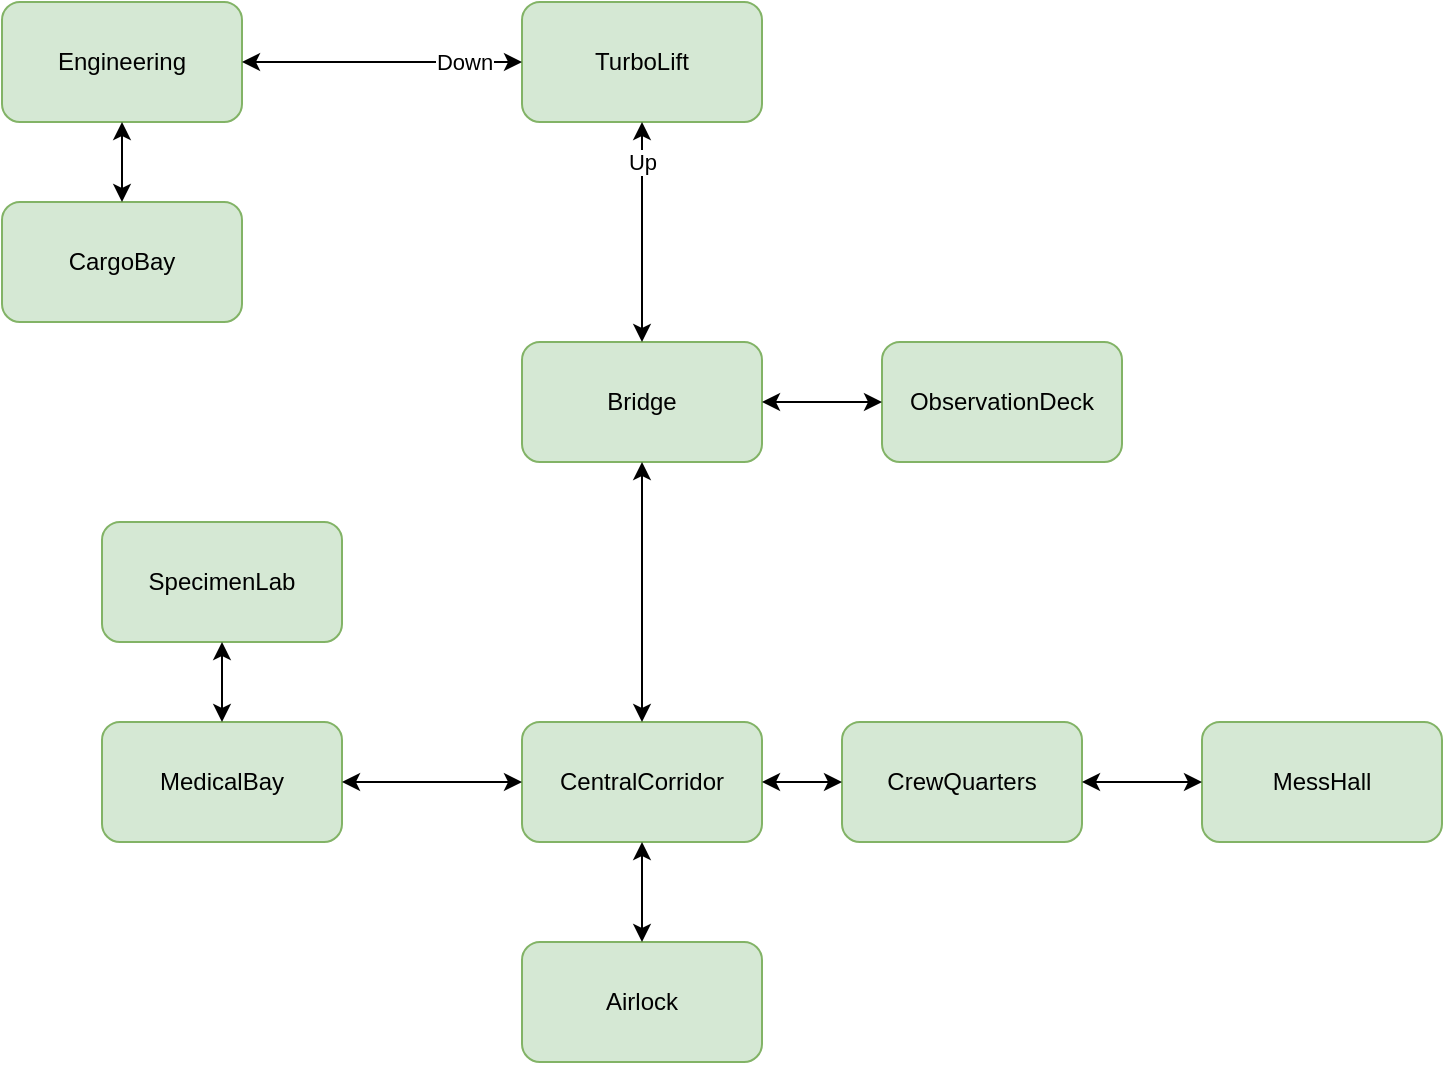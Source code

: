 <mxfile version="28.2.5">
  <diagram name="Page-1" id="mMH29qzSpOHsEvKdfvnT">
    <mxGraphModel dx="719" dy="432" grid="1" gridSize="10" guides="1" tooltips="1" connect="1" arrows="1" fold="1" page="1" pageScale="1" pageWidth="1100" pageHeight="850" math="0" shadow="0">
      <root>
        <mxCell id="0" />
        <mxCell id="1" parent="0" />
        <mxCell id="GrKs_8fvYGq2TnjDzFB3-1" value="Airlock" style="rounded=1;whiteSpace=wrap;html=1;fillColor=#d5e8d4;strokeColor=#82b366;" vertex="1" parent="1">
          <mxGeometry x="810" y="600" width="120" height="60" as="geometry" />
        </mxCell>
        <mxCell id="GrKs_8fvYGq2TnjDzFB3-2" value="CentralCorridor" style="rounded=1;whiteSpace=wrap;html=1;fillColor=#d5e8d4;strokeColor=#82b366;" vertex="1" parent="1">
          <mxGeometry x="810" y="490" width="120" height="60" as="geometry" />
        </mxCell>
        <mxCell id="GrKs_8fvYGq2TnjDzFB3-19" value="" style="endArrow=classic;startArrow=classic;html=1;rounded=0;" edge="1" parent="1" source="GrKs_8fvYGq2TnjDzFB3-1" target="GrKs_8fvYGq2TnjDzFB3-2">
          <mxGeometry width="50" height="50" relative="1" as="geometry">
            <mxPoint x="1330" y="520" as="sourcePoint" />
            <mxPoint x="1380" y="470" as="targetPoint" />
          </mxGeometry>
        </mxCell>
        <mxCell id="GrKs_8fvYGq2TnjDzFB3-22" value="Bridge" style="rounded=1;whiteSpace=wrap;html=1;fillColor=#d5e8d4;strokeColor=#82b366;" vertex="1" parent="1">
          <mxGeometry x="810" y="300" width="120" height="60" as="geometry" />
        </mxCell>
        <mxCell id="GrKs_8fvYGq2TnjDzFB3-23" value="CrewQuarters" style="rounded=1;whiteSpace=wrap;html=1;fillColor=#d5e8d4;strokeColor=#82b366;" vertex="1" parent="1">
          <mxGeometry x="970" y="490" width="120" height="60" as="geometry" />
        </mxCell>
        <mxCell id="GrKs_8fvYGq2TnjDzFB3-24" value="MedicalBay" style="rounded=1;whiteSpace=wrap;html=1;fillColor=#d5e8d4;strokeColor=#82b366;" vertex="1" parent="1">
          <mxGeometry x="600" y="490" width="120" height="60" as="geometry" />
        </mxCell>
        <mxCell id="GrKs_8fvYGq2TnjDzFB3-25" value="ObservationDeck" style="rounded=1;whiteSpace=wrap;html=1;fillColor=#d5e8d4;strokeColor=#82b366;" vertex="1" parent="1">
          <mxGeometry x="990" y="300" width="120" height="60" as="geometry" />
        </mxCell>
        <mxCell id="GrKs_8fvYGq2TnjDzFB3-26" value="" style="endArrow=classic;startArrow=classic;html=1;rounded=0;" edge="1" parent="1" source="GrKs_8fvYGq2TnjDzFB3-2" target="GrKs_8fvYGq2TnjDzFB3-22">
          <mxGeometry width="50" height="50" relative="1" as="geometry">
            <mxPoint x="1190" y="455" as="sourcePoint" />
            <mxPoint x="1240" y="405" as="targetPoint" />
          </mxGeometry>
        </mxCell>
        <mxCell id="GrKs_8fvYGq2TnjDzFB3-28" value="" style="endArrow=classic;startArrow=classic;html=1;rounded=0;" edge="1" parent="1" source="GrKs_8fvYGq2TnjDzFB3-2" target="GrKs_8fvYGq2TnjDzFB3-23">
          <mxGeometry width="50" height="50" relative="1" as="geometry">
            <mxPoint x="1270" y="530" as="sourcePoint" />
            <mxPoint x="1320" y="480" as="targetPoint" />
          </mxGeometry>
        </mxCell>
        <mxCell id="GrKs_8fvYGq2TnjDzFB3-29" value="" style="endArrow=classic;startArrow=classic;html=1;rounded=0;" edge="1" parent="1" source="GrKs_8fvYGq2TnjDzFB3-22" target="GrKs_8fvYGq2TnjDzFB3-25">
          <mxGeometry width="50" height="50" relative="1" as="geometry">
            <mxPoint x="720" y="220" as="sourcePoint" />
            <mxPoint x="770" y="170" as="targetPoint" />
          </mxGeometry>
        </mxCell>
        <mxCell id="GrKs_8fvYGq2TnjDzFB3-30" value="MessHall" style="rounded=1;whiteSpace=wrap;html=1;fillColor=#d5e8d4;strokeColor=#82b366;" vertex="1" parent="1">
          <mxGeometry x="1150" y="490" width="120" height="60" as="geometry" />
        </mxCell>
        <mxCell id="GrKs_8fvYGq2TnjDzFB3-32" value="" style="endArrow=classic;startArrow=classic;html=1;rounded=0;" edge="1" parent="1" source="GrKs_8fvYGq2TnjDzFB3-23" target="GrKs_8fvYGq2TnjDzFB3-30">
          <mxGeometry width="50" height="50" relative="1" as="geometry">
            <mxPoint x="1170" y="440" as="sourcePoint" />
            <mxPoint x="1220" y="390" as="targetPoint" />
          </mxGeometry>
        </mxCell>
        <mxCell id="GrKs_8fvYGq2TnjDzFB3-33" value="SpecimenLab" style="rounded=1;whiteSpace=wrap;html=1;fillColor=#d5e8d4;strokeColor=#82b366;" vertex="1" parent="1">
          <mxGeometry x="600" y="390" width="120" height="60" as="geometry" />
        </mxCell>
        <mxCell id="GrKs_8fvYGq2TnjDzFB3-34" value="" style="endArrow=classic;startArrow=classic;html=1;rounded=0;" edge="1" parent="1" source="GrKs_8fvYGq2TnjDzFB3-24" target="GrKs_8fvYGq2TnjDzFB3-33">
          <mxGeometry width="50" height="50" relative="1" as="geometry">
            <mxPoint x="490" y="470" as="sourcePoint" />
            <mxPoint x="540" y="420" as="targetPoint" />
          </mxGeometry>
        </mxCell>
        <mxCell id="GrKs_8fvYGq2TnjDzFB3-35" value="Engineering" style="rounded=1;whiteSpace=wrap;html=1;fillColor=#d5e8d4;strokeColor=#82b366;" vertex="1" parent="1">
          <mxGeometry x="550" y="130" width="120" height="60" as="geometry" />
        </mxCell>
        <mxCell id="GrKs_8fvYGq2TnjDzFB3-38" value="TurboLift" style="rounded=1;whiteSpace=wrap;html=1;fillColor=#d5e8d4;strokeColor=#82b366;" vertex="1" parent="1">
          <mxGeometry x="810" y="130" width="120" height="60" as="geometry" />
        </mxCell>
        <mxCell id="GrKs_8fvYGq2TnjDzFB3-39" value="" style="endArrow=classic;startArrow=classic;html=1;rounded=0;" edge="1" parent="1" source="GrKs_8fvYGq2TnjDzFB3-38" target="GrKs_8fvYGq2TnjDzFB3-22">
          <mxGeometry width="50" height="50" relative="1" as="geometry">
            <mxPoint x="930" y="115" as="sourcePoint" />
            <mxPoint x="980" y="65" as="targetPoint" />
          </mxGeometry>
        </mxCell>
        <mxCell id="GrKs_8fvYGq2TnjDzFB3-48" value="Up" style="edgeLabel;html=1;align=center;verticalAlign=middle;resizable=0;points=[];" vertex="1" connectable="0" parent="GrKs_8fvYGq2TnjDzFB3-39">
          <mxGeometry x="-0.167" y="3" relative="1" as="geometry">
            <mxPoint x="-3" y="-26" as="offset" />
          </mxGeometry>
        </mxCell>
        <mxCell id="GrKs_8fvYGq2TnjDzFB3-40" value="CargoBay" style="rounded=1;whiteSpace=wrap;html=1;fillColor=#d5e8d4;strokeColor=#82b366;" vertex="1" parent="1">
          <mxGeometry x="550" y="230" width="120" height="60" as="geometry" />
        </mxCell>
        <mxCell id="GrKs_8fvYGq2TnjDzFB3-42" value="" style="endArrow=classic;startArrow=classic;html=1;rounded=0;" edge="1" parent="1" source="GrKs_8fvYGq2TnjDzFB3-35" target="GrKs_8fvYGq2TnjDzFB3-38">
          <mxGeometry width="50" height="50" relative="1" as="geometry">
            <mxPoint x="430" y="160" as="sourcePoint" />
            <mxPoint x="480" y="110" as="targetPoint" />
          </mxGeometry>
        </mxCell>
        <mxCell id="GrKs_8fvYGq2TnjDzFB3-47" value="Down" style="edgeLabel;html=1;align=center;verticalAlign=middle;resizable=0;points=[];" vertex="1" connectable="0" parent="GrKs_8fvYGq2TnjDzFB3-42">
          <mxGeometry x="-0.152" y="-4" relative="1" as="geometry">
            <mxPoint x="51" y="-4" as="offset" />
          </mxGeometry>
        </mxCell>
        <mxCell id="GrKs_8fvYGq2TnjDzFB3-45" value="" style="endArrow=classic;startArrow=classic;html=1;rounded=0;" edge="1" parent="1" source="GrKs_8fvYGq2TnjDzFB3-24" target="GrKs_8fvYGq2TnjDzFB3-2">
          <mxGeometry width="50" height="50" relative="1" as="geometry">
            <mxPoint x="300" y="540" as="sourcePoint" />
            <mxPoint x="350" y="490" as="targetPoint" />
          </mxGeometry>
        </mxCell>
        <mxCell id="GrKs_8fvYGq2TnjDzFB3-46" value="" style="endArrow=classic;startArrow=classic;html=1;rounded=0;" edge="1" parent="1" source="GrKs_8fvYGq2TnjDzFB3-40" target="GrKs_8fvYGq2TnjDzFB3-35">
          <mxGeometry width="50" height="50" relative="1" as="geometry">
            <mxPoint x="520" y="440" as="sourcePoint" />
            <mxPoint x="570" y="390" as="targetPoint" />
          </mxGeometry>
        </mxCell>
      </root>
    </mxGraphModel>
  </diagram>
</mxfile>
